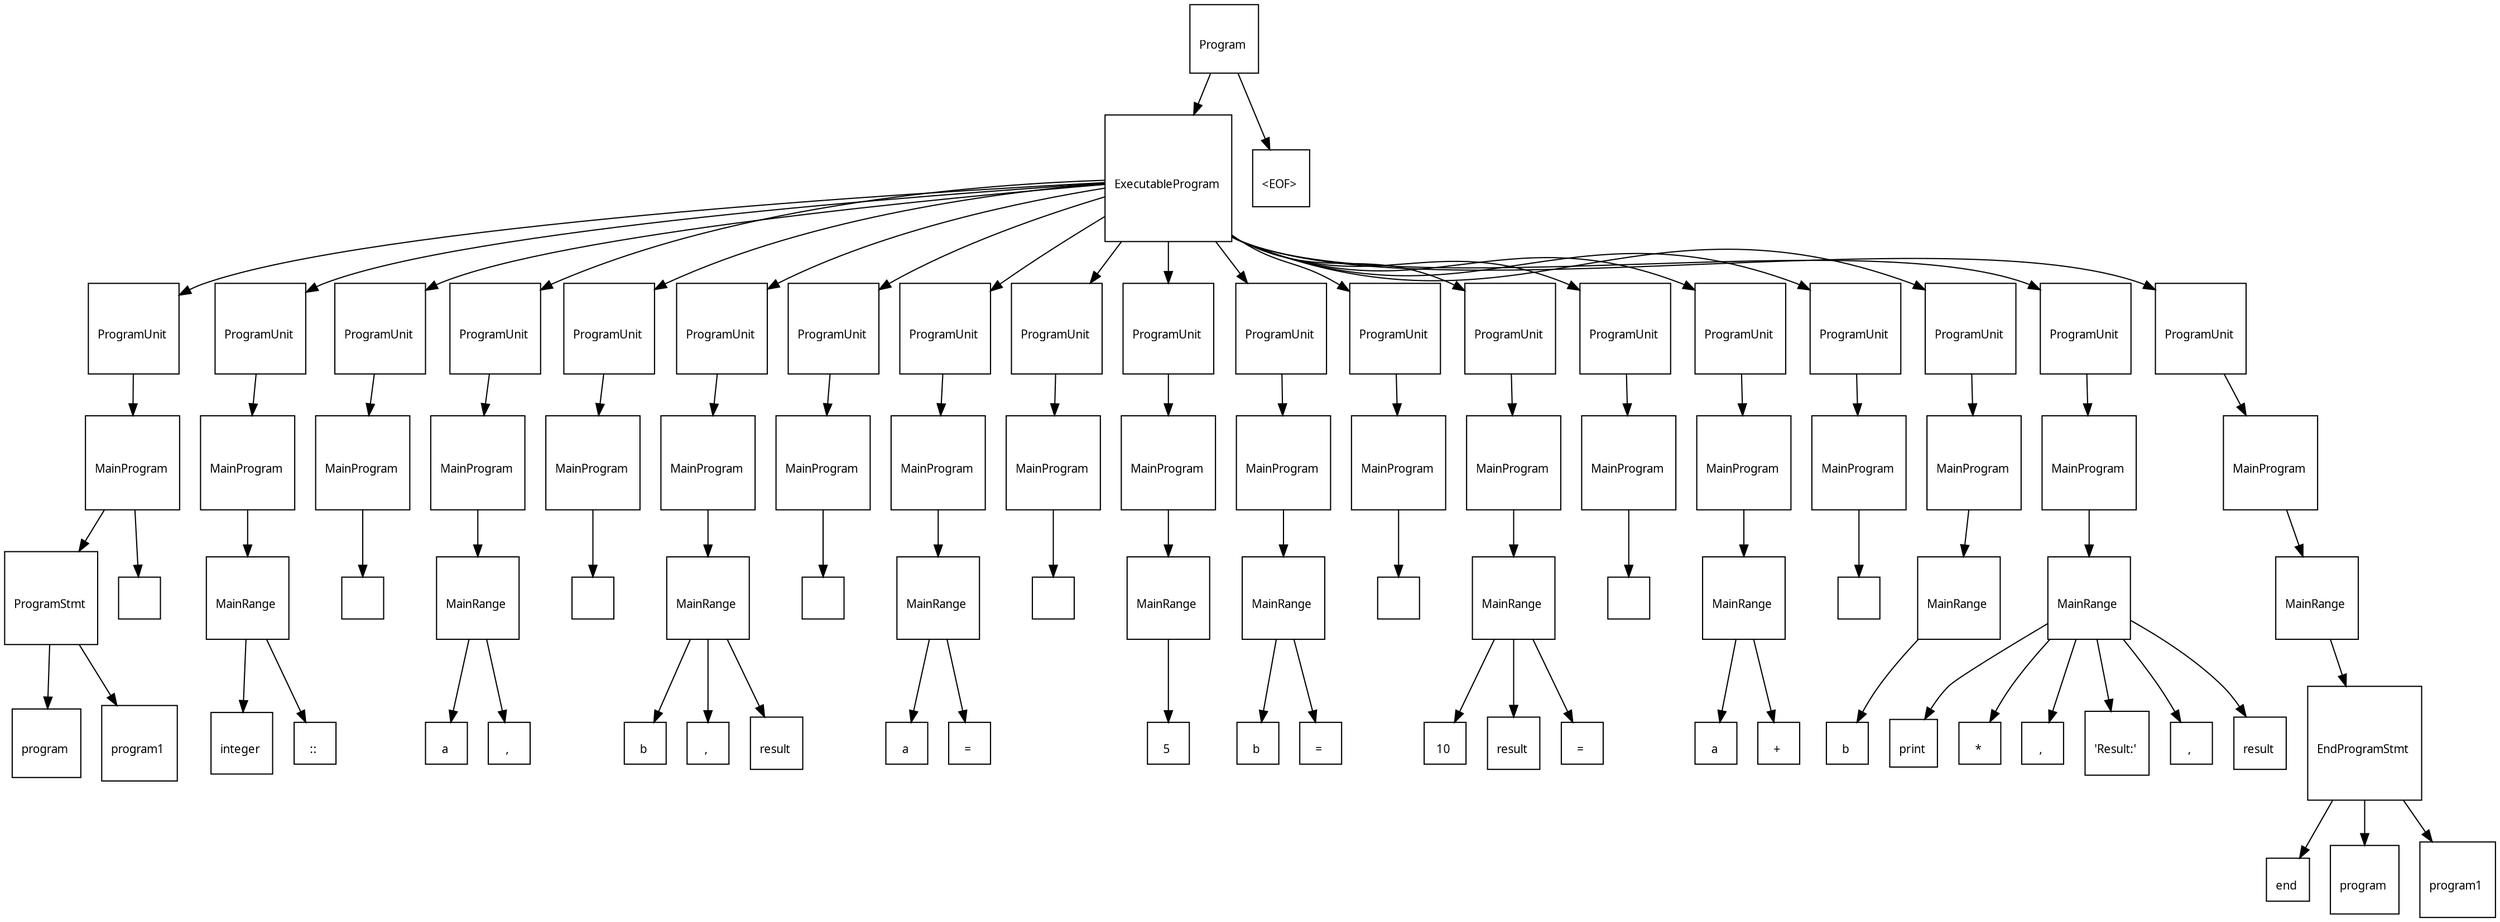 digraph G {
  charset="UTF-8"
  node [shape=square, fontname="Arial Unicode MS"];
  "6f062102-a3ee-4ee8-a3da-973e37f17af7" [label="\lProgram \n", fontsize=10];
  "6f062102-a3ee-4ee8-a3da-973e37f17af7" -> "bf75266d-5e22-4e7c-81a9-b9e10d498e67";
  "bf75266d-5e22-4e7c-81a9-b9e10d498e67" [label="\lExecutableProgram \n", fontsize=10];
  "bf75266d-5e22-4e7c-81a9-b9e10d498e67" -> "70771a15-9d4e-4f08-8939-bcf19d3905a1";
  "70771a15-9d4e-4f08-8939-bcf19d3905a1" [label="\lProgramUnit \n", fontsize=10];
  "70771a15-9d4e-4f08-8939-bcf19d3905a1" -> "43a79aa3-ea68-4408-a6da-5a0265837d88";
  "43a79aa3-ea68-4408-a6da-5a0265837d88" [label="\lMainProgram \n", fontsize=10];
  "43a79aa3-ea68-4408-a6da-5a0265837d88" -> "5731ef72-303c-47ba-9ca4-ee5a8d472208";
  "5731ef72-303c-47ba-9ca4-ee5a8d472208" [label="\lProgramStmt \n", fontsize=10];
  "5731ef72-303c-47ba-9ca4-ee5a8d472208" -> "167ae4c4-fbd7-4b65-9b9d-0c64668db84d";
  "167ae4c4-fbd7-4b65-9b9d-0c64668db84d" [label="\lprogram \n", fontsize=10];
  "5731ef72-303c-47ba-9ca4-ee5a8d472208" -> "ce60d7cd-44b4-4ec1-ac27-8fcf741b80aa";
  "ce60d7cd-44b4-4ec1-ac27-8fcf741b80aa" [label="\lprogram1 \n", fontsize=10];
  "43a79aa3-ea68-4408-a6da-5a0265837d88" -> "bf50f9a8-6e1f-4fee-90e2-220c0a7c3b62";
  "bf50f9a8-6e1f-4fee-90e2-220c0a7c3b62" [label="\l \n", fontsize=10];
  "bf75266d-5e22-4e7c-81a9-b9e10d498e67" -> "f3b6ee68-950e-4061-9424-56d78986f068";
  "f3b6ee68-950e-4061-9424-56d78986f068" [label="\lProgramUnit \n", fontsize=10];
  "f3b6ee68-950e-4061-9424-56d78986f068" -> "5f2c53a6-63c9-425c-b93b-70c4b631e52d";
  "5f2c53a6-63c9-425c-b93b-70c4b631e52d" [label="\lMainProgram \n", fontsize=10];
  "5f2c53a6-63c9-425c-b93b-70c4b631e52d" -> "b1e0d355-c849-4306-a608-5a49a1593f89";
  "b1e0d355-c849-4306-a608-5a49a1593f89" [label="\lMainRange \n", fontsize=10];
  "b1e0d355-c849-4306-a608-5a49a1593f89" -> "43677bb6-70f0-4d73-8511-09b0b201ac76";
  "43677bb6-70f0-4d73-8511-09b0b201ac76" [label="\linteger \n", fontsize=10];
  "b1e0d355-c849-4306-a608-5a49a1593f89" -> "2b5edf0a-27cf-4e85-8687-28a0f45ba40a";
  "2b5edf0a-27cf-4e85-8687-28a0f45ba40a" [label="\l:: \n", fontsize=10];
  "bf75266d-5e22-4e7c-81a9-b9e10d498e67" -> "42696bba-da34-4141-8ea4-c7e1a84a7039";
  "42696bba-da34-4141-8ea4-c7e1a84a7039" [label="\lProgramUnit \n", fontsize=10];
  "42696bba-da34-4141-8ea4-c7e1a84a7039" -> "ab04ba8a-956d-4a24-a3c7-8b6566bb2a29";
  "ab04ba8a-956d-4a24-a3c7-8b6566bb2a29" [label="\lMainProgram \n", fontsize=10];
  "ab04ba8a-956d-4a24-a3c7-8b6566bb2a29" -> "669701a1-11ab-43f5-9836-6a5aedb666d9";
  "669701a1-11ab-43f5-9836-6a5aedb666d9" [label="\l \n", fontsize=10];
  "bf75266d-5e22-4e7c-81a9-b9e10d498e67" -> "e725caa6-e802-4a53-990c-b42d34eaf0ac";
  "e725caa6-e802-4a53-990c-b42d34eaf0ac" [label="\lProgramUnit \n", fontsize=10];
  "e725caa6-e802-4a53-990c-b42d34eaf0ac" -> "9b2d0097-8541-4703-8a4d-7b2244f10504";
  "9b2d0097-8541-4703-8a4d-7b2244f10504" [label="\lMainProgram \n", fontsize=10];
  "9b2d0097-8541-4703-8a4d-7b2244f10504" -> "f4a438e1-fe91-42c2-a674-d6c03a60aca2";
  "f4a438e1-fe91-42c2-a674-d6c03a60aca2" [label="\lMainRange \n", fontsize=10];
  "f4a438e1-fe91-42c2-a674-d6c03a60aca2" -> "eb4f07bc-6706-4b51-adf0-b0028484bc94";
  "eb4f07bc-6706-4b51-adf0-b0028484bc94" [label="\la \n", fontsize=10];
  "f4a438e1-fe91-42c2-a674-d6c03a60aca2" -> "ecae1680-62d5-4c8e-b413-e72ac05b3414";
  "ecae1680-62d5-4c8e-b413-e72ac05b3414" [label="\l, \n", fontsize=10];
  "bf75266d-5e22-4e7c-81a9-b9e10d498e67" -> "21693a87-a853-436d-bfb5-a8f37212f817";
  "21693a87-a853-436d-bfb5-a8f37212f817" [label="\lProgramUnit \n", fontsize=10];
  "21693a87-a853-436d-bfb5-a8f37212f817" -> "4f47ca82-efb7-499f-93a0-a2cb2b836894";
  "4f47ca82-efb7-499f-93a0-a2cb2b836894" [label="\lMainProgram \n", fontsize=10];
  "4f47ca82-efb7-499f-93a0-a2cb2b836894" -> "89a472ac-a2f9-434f-be60-4e7c3ff1e08b";
  "89a472ac-a2f9-434f-be60-4e7c3ff1e08b" [label="\l \n", fontsize=10];
  "bf75266d-5e22-4e7c-81a9-b9e10d498e67" -> "a39e36eb-4c70-4fc5-846e-2f7d70bbb269";
  "a39e36eb-4c70-4fc5-846e-2f7d70bbb269" [label="\lProgramUnit \n", fontsize=10];
  "a39e36eb-4c70-4fc5-846e-2f7d70bbb269" -> "bf120c39-53a0-4f89-bbe3-cabba1a91a51";
  "bf120c39-53a0-4f89-bbe3-cabba1a91a51" [label="\lMainProgram \n", fontsize=10];
  "bf120c39-53a0-4f89-bbe3-cabba1a91a51" -> "ac6469b7-fa86-4289-8c4a-37c65e392a18";
  "ac6469b7-fa86-4289-8c4a-37c65e392a18" [label="\lMainRange \n", fontsize=10];
  "ac6469b7-fa86-4289-8c4a-37c65e392a18" -> "a854d8d8-567d-4d6d-a0a6-ebd60e4f606f";
  "a854d8d8-567d-4d6d-a0a6-ebd60e4f606f" [label="\lb \n", fontsize=10];
  "ac6469b7-fa86-4289-8c4a-37c65e392a18" -> "e5368c10-13b5-4b6a-96d7-740551fd3592";
  "e5368c10-13b5-4b6a-96d7-740551fd3592" [label="\l, \n", fontsize=10];
  "ac6469b7-fa86-4289-8c4a-37c65e392a18" -> "ef0d1074-d684-4202-88d4-d84d9a711941";
  "ef0d1074-d684-4202-88d4-d84d9a711941" [label="\lresult \n", fontsize=10];
  "bf75266d-5e22-4e7c-81a9-b9e10d498e67" -> "fdbafd0e-221e-4239-8b8f-d8a37d60f77f";
  "fdbafd0e-221e-4239-8b8f-d8a37d60f77f" [label="\lProgramUnit \n", fontsize=10];
  "fdbafd0e-221e-4239-8b8f-d8a37d60f77f" -> "8a8f22f7-1b4b-4f98-956f-2b1804b42817";
  "8a8f22f7-1b4b-4f98-956f-2b1804b42817" [label="\lMainProgram \n", fontsize=10];
  "8a8f22f7-1b4b-4f98-956f-2b1804b42817" -> "620ee74f-fa96-4064-9689-7d79c707beb7";
  "620ee74f-fa96-4064-9689-7d79c707beb7" [label="\l \n", fontsize=10];
  "bf75266d-5e22-4e7c-81a9-b9e10d498e67" -> "ce4b5406-35db-4525-a6d1-0ef5be0eee21";
  "ce4b5406-35db-4525-a6d1-0ef5be0eee21" [label="\lProgramUnit \n", fontsize=10];
  "ce4b5406-35db-4525-a6d1-0ef5be0eee21" -> "09e76ea1-bbb6-435a-aa89-b6f9e5bffcac";
  "09e76ea1-bbb6-435a-aa89-b6f9e5bffcac" [label="\lMainProgram \n", fontsize=10];
  "09e76ea1-bbb6-435a-aa89-b6f9e5bffcac" -> "45e2b909-080d-4bce-bf1f-035d79834f30";
  "45e2b909-080d-4bce-bf1f-035d79834f30" [label="\lMainRange \n", fontsize=10];
  "45e2b909-080d-4bce-bf1f-035d79834f30" -> "d0fc85f2-b2d9-40de-884b-ab79309ff20f";
  "d0fc85f2-b2d9-40de-884b-ab79309ff20f" [label="\la \n", fontsize=10];
  "45e2b909-080d-4bce-bf1f-035d79834f30" -> "70c908d3-bc12-4337-be9f-707a7a481999";
  "70c908d3-bc12-4337-be9f-707a7a481999" [label="\l= \n", fontsize=10];
  "bf75266d-5e22-4e7c-81a9-b9e10d498e67" -> "5f87729d-536d-4b3c-b9f3-8c9b4173f32b";
  "5f87729d-536d-4b3c-b9f3-8c9b4173f32b" [label="\lProgramUnit \n", fontsize=10];
  "5f87729d-536d-4b3c-b9f3-8c9b4173f32b" -> "0348fecc-28c4-4a07-a951-ce36676af103";
  "0348fecc-28c4-4a07-a951-ce36676af103" [label="\lMainProgram \n", fontsize=10];
  "0348fecc-28c4-4a07-a951-ce36676af103" -> "158e2a1c-50d6-47ad-aa90-72157a50f569";
  "158e2a1c-50d6-47ad-aa90-72157a50f569" [label="\l \n", fontsize=10];
  "bf75266d-5e22-4e7c-81a9-b9e10d498e67" -> "28d7bfe2-7473-41a8-821d-a65e9c4db540";
  "28d7bfe2-7473-41a8-821d-a65e9c4db540" [label="\lProgramUnit \n", fontsize=10];
  "28d7bfe2-7473-41a8-821d-a65e9c4db540" -> "417b4f4e-967e-4ac8-bd55-60ba3ca3e4ea";
  "417b4f4e-967e-4ac8-bd55-60ba3ca3e4ea" [label="\lMainProgram \n", fontsize=10];
  "417b4f4e-967e-4ac8-bd55-60ba3ca3e4ea" -> "d099a7be-8155-4a8c-ad7c-4ee26f6507b7";
  "d099a7be-8155-4a8c-ad7c-4ee26f6507b7" [label="\lMainRange \n", fontsize=10];
  "d099a7be-8155-4a8c-ad7c-4ee26f6507b7" -> "1dd52e0b-cd21-4fa6-bea8-c798d2c3d436";
  "1dd52e0b-cd21-4fa6-bea8-c798d2c3d436" [label="\l5 \n", fontsize=10];
  "bf75266d-5e22-4e7c-81a9-b9e10d498e67" -> "bde49158-d23e-41eb-a035-fe574d2c9fa1";
  "bde49158-d23e-41eb-a035-fe574d2c9fa1" [label="\lProgramUnit \n", fontsize=10];
  "bde49158-d23e-41eb-a035-fe574d2c9fa1" -> "d7cd1460-819f-4784-be22-350ab74870b9";
  "d7cd1460-819f-4784-be22-350ab74870b9" [label="\lMainProgram \n", fontsize=10];
  "d7cd1460-819f-4784-be22-350ab74870b9" -> "84f18451-d929-417e-a655-9e25593f5e73";
  "84f18451-d929-417e-a655-9e25593f5e73" [label="\lMainRange \n", fontsize=10];
  "84f18451-d929-417e-a655-9e25593f5e73" -> "fd95a9b6-98db-4a76-a6aa-371074b48da7";
  "fd95a9b6-98db-4a76-a6aa-371074b48da7" [label="\lb \n", fontsize=10];
  "84f18451-d929-417e-a655-9e25593f5e73" -> "9782ce42-d225-40f7-873c-d00ab778a010";
  "9782ce42-d225-40f7-873c-d00ab778a010" [label="\l= \n", fontsize=10];
  "bf75266d-5e22-4e7c-81a9-b9e10d498e67" -> "75edb8dc-092f-4bff-80e4-46e27e2df0f1";
  "75edb8dc-092f-4bff-80e4-46e27e2df0f1" [label="\lProgramUnit \n", fontsize=10];
  "75edb8dc-092f-4bff-80e4-46e27e2df0f1" -> "04aa5732-a621-4850-ab35-7c4953b64536";
  "04aa5732-a621-4850-ab35-7c4953b64536" [label="\lMainProgram \n", fontsize=10];
  "04aa5732-a621-4850-ab35-7c4953b64536" -> "d32db86b-c208-4f00-8ea9-a945eb2c81c4";
  "d32db86b-c208-4f00-8ea9-a945eb2c81c4" [label="\l \n", fontsize=10];
  "bf75266d-5e22-4e7c-81a9-b9e10d498e67" -> "a7a1074e-d9a1-45f1-ac0e-5bd9d4a55f33";
  "a7a1074e-d9a1-45f1-ac0e-5bd9d4a55f33" [label="\lProgramUnit \n", fontsize=10];
  "a7a1074e-d9a1-45f1-ac0e-5bd9d4a55f33" -> "3fd90219-b077-4455-b8b4-75107f8106b1";
  "3fd90219-b077-4455-b8b4-75107f8106b1" [label="\lMainProgram \n", fontsize=10];
  "3fd90219-b077-4455-b8b4-75107f8106b1" -> "0d60d0f9-478f-41e3-a762-1d7bb306d4f6";
  "0d60d0f9-478f-41e3-a762-1d7bb306d4f6" [label="\lMainRange \n", fontsize=10];
  "0d60d0f9-478f-41e3-a762-1d7bb306d4f6" -> "0fc7dd7a-d443-446b-8b5f-143f37fb9d2a";
  "0fc7dd7a-d443-446b-8b5f-143f37fb9d2a" [label="\l10 \n", fontsize=10];
  "0d60d0f9-478f-41e3-a762-1d7bb306d4f6" -> "e65c75c1-dcf2-4db3-ac49-a992f0da71fc";
  "e65c75c1-dcf2-4db3-ac49-a992f0da71fc" [label="\lresult \n", fontsize=10];
  "0d60d0f9-478f-41e3-a762-1d7bb306d4f6" -> "2ffe34d4-3392-49cc-9b84-6f5f4e85a155";
  "2ffe34d4-3392-49cc-9b84-6f5f4e85a155" [label="\l= \n", fontsize=10];
  "bf75266d-5e22-4e7c-81a9-b9e10d498e67" -> "192737ad-67a0-4f5b-acaa-1799e0a8a8b6";
  "192737ad-67a0-4f5b-acaa-1799e0a8a8b6" [label="\lProgramUnit \n", fontsize=10];
  "192737ad-67a0-4f5b-acaa-1799e0a8a8b6" -> "8f2930c3-bb80-48fb-9ecb-211f19953a8b";
  "8f2930c3-bb80-48fb-9ecb-211f19953a8b" [label="\lMainProgram \n", fontsize=10];
  "8f2930c3-bb80-48fb-9ecb-211f19953a8b" -> "11a81b72-c157-4dcd-bc0e-dbc1610e422e";
  "11a81b72-c157-4dcd-bc0e-dbc1610e422e" [label="\l \n", fontsize=10];
  "bf75266d-5e22-4e7c-81a9-b9e10d498e67" -> "71e5af5f-43f5-4b99-95e8-462da7be1cff";
  "71e5af5f-43f5-4b99-95e8-462da7be1cff" [label="\lProgramUnit \n", fontsize=10];
  "71e5af5f-43f5-4b99-95e8-462da7be1cff" -> "d358d87f-494a-4f59-9828-6ccfa8696e6c";
  "d358d87f-494a-4f59-9828-6ccfa8696e6c" [label="\lMainProgram \n", fontsize=10];
  "d358d87f-494a-4f59-9828-6ccfa8696e6c" -> "a886e2d8-0dc4-4e02-a2ae-b1e4d9719f7c";
  "a886e2d8-0dc4-4e02-a2ae-b1e4d9719f7c" [label="\lMainRange \n", fontsize=10];
  "a886e2d8-0dc4-4e02-a2ae-b1e4d9719f7c" -> "aa80dde0-c866-498f-80c8-652b35a65cac";
  "aa80dde0-c866-498f-80c8-652b35a65cac" [label="\la \n", fontsize=10];
  "a886e2d8-0dc4-4e02-a2ae-b1e4d9719f7c" -> "feb4b037-37a6-4136-8cdf-d20d8c91bdc6";
  "feb4b037-37a6-4136-8cdf-d20d8c91bdc6" [label="\l+ \n", fontsize=10];
  "bf75266d-5e22-4e7c-81a9-b9e10d498e67" -> "783b0fe4-2c9e-4f95-873c-679d400e2008";
  "783b0fe4-2c9e-4f95-873c-679d400e2008" [label="\lProgramUnit \n", fontsize=10];
  "783b0fe4-2c9e-4f95-873c-679d400e2008" -> "586d8d36-3937-43e4-86fa-3ea6014a5b9c";
  "586d8d36-3937-43e4-86fa-3ea6014a5b9c" [label="\lMainProgram \n", fontsize=10];
  "586d8d36-3937-43e4-86fa-3ea6014a5b9c" -> "426ccc98-ea0b-4988-abb6-a15c60e12427";
  "426ccc98-ea0b-4988-abb6-a15c60e12427" [label="\l \n", fontsize=10];
  "bf75266d-5e22-4e7c-81a9-b9e10d498e67" -> "5e30440a-c3a9-422d-8768-c4cff9f0ae42";
  "5e30440a-c3a9-422d-8768-c4cff9f0ae42" [label="\lProgramUnit \n", fontsize=10];
  "5e30440a-c3a9-422d-8768-c4cff9f0ae42" -> "96cb6e32-9637-49d4-82ab-b63a78743f68";
  "96cb6e32-9637-49d4-82ab-b63a78743f68" [label="\lMainProgram \n", fontsize=10];
  "96cb6e32-9637-49d4-82ab-b63a78743f68" -> "8131b25a-8fa5-4605-941f-d6d56fa4b88d";
  "8131b25a-8fa5-4605-941f-d6d56fa4b88d" [label="\lMainRange \n", fontsize=10];
  "8131b25a-8fa5-4605-941f-d6d56fa4b88d" -> "522a7d78-16d4-4284-bf7a-a9e818db5d57";
  "522a7d78-16d4-4284-bf7a-a9e818db5d57" [label="\lb \n", fontsize=10];
  "bf75266d-5e22-4e7c-81a9-b9e10d498e67" -> "7c058ffb-3613-4445-852a-fa46e4ca3d25";
  "7c058ffb-3613-4445-852a-fa46e4ca3d25" [label="\lProgramUnit \n", fontsize=10];
  "7c058ffb-3613-4445-852a-fa46e4ca3d25" -> "e529757f-5e13-4aab-85d2-5b8e202c3be1";
  "e529757f-5e13-4aab-85d2-5b8e202c3be1" [label="\lMainProgram \n", fontsize=10];
  "e529757f-5e13-4aab-85d2-5b8e202c3be1" -> "c6f02055-2552-451a-80fb-5de1a5020e51";
  "c6f02055-2552-451a-80fb-5de1a5020e51" [label="\lMainRange \n", fontsize=10];
  "c6f02055-2552-451a-80fb-5de1a5020e51" -> "f664039c-837e-4b08-94b1-a7df80f091a3";
  "f664039c-837e-4b08-94b1-a7df80f091a3" [label="\lprint \n", fontsize=10];
  "c6f02055-2552-451a-80fb-5de1a5020e51" -> "7a78fc6c-a284-4060-857d-46d7bfe3c316";
  "7a78fc6c-a284-4060-857d-46d7bfe3c316" [label="\l* \n", fontsize=10];
  "c6f02055-2552-451a-80fb-5de1a5020e51" -> "140daeea-7f9c-4ee9-b9f0-c48b87b206b3";
  "140daeea-7f9c-4ee9-b9f0-c48b87b206b3" [label="\l, \n", fontsize=10];
  "c6f02055-2552-451a-80fb-5de1a5020e51" -> "42824050-b4f8-49d3-9df0-b7c456c3845d";
  "42824050-b4f8-49d3-9df0-b7c456c3845d" [label="\l'Result:' \n", fontsize=10];
  "c6f02055-2552-451a-80fb-5de1a5020e51" -> "63ded94a-e7d8-40d6-bf9f-050e6394ddc3";
  "63ded94a-e7d8-40d6-bf9f-050e6394ddc3" [label="\l, \n", fontsize=10];
  "c6f02055-2552-451a-80fb-5de1a5020e51" -> "98fc8102-6b95-4389-9d33-6842b6b36f62";
  "98fc8102-6b95-4389-9d33-6842b6b36f62" [label="\lresult \n", fontsize=10];
  "bf75266d-5e22-4e7c-81a9-b9e10d498e67" -> "3fc04c06-778a-484b-90a1-2dd5004afd82";
  "3fc04c06-778a-484b-90a1-2dd5004afd82" [label="\lProgramUnit \n", fontsize=10];
  "3fc04c06-778a-484b-90a1-2dd5004afd82" -> "c59a2796-7b0d-4784-892c-2379870af0c8";
  "c59a2796-7b0d-4784-892c-2379870af0c8" [label="\lMainProgram \n", fontsize=10];
  "c59a2796-7b0d-4784-892c-2379870af0c8" -> "9fb94912-a831-4fb8-9a27-4caf4b8f1614";
  "9fb94912-a831-4fb8-9a27-4caf4b8f1614" [label="\lMainRange \n", fontsize=10];
  "9fb94912-a831-4fb8-9a27-4caf4b8f1614" -> "d02e081f-09c9-4cb9-b919-109dc4939c90";
  "d02e081f-09c9-4cb9-b919-109dc4939c90" [label="\lEndProgramStmt \n", fontsize=10];
  "d02e081f-09c9-4cb9-b919-109dc4939c90" -> "7e80607d-09ca-4087-a096-ad972afdea50";
  "7e80607d-09ca-4087-a096-ad972afdea50" [label="\lend \n", fontsize=10];
  "d02e081f-09c9-4cb9-b919-109dc4939c90" -> "02f9c3f6-3948-4cea-8e6c-8fa8914508c3";
  "02f9c3f6-3948-4cea-8e6c-8fa8914508c3" [label="\lprogram \n", fontsize=10];
  "d02e081f-09c9-4cb9-b919-109dc4939c90" -> "2c4b41e5-fa11-4332-ad9c-a2ed767e9b89";
  "2c4b41e5-fa11-4332-ad9c-a2ed767e9b89" [label="\lprogram1 \n", fontsize=10];
  "6f062102-a3ee-4ee8-a3da-973e37f17af7" -> "81dee91d-b046-4a8f-b81d-040969b5f433";
  "81dee91d-b046-4a8f-b81d-040969b5f433" [label="\l&lt;EOF&gt; \n", fontsize=10];
}
